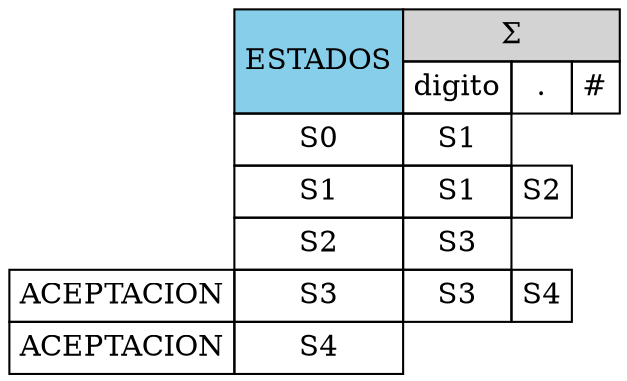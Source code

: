 digraph html { 
abc [shape=none, margin=0, label=< 
<TABLE BORDER="0" CELLBORDER="1" CELLSPACING="0" CELLPADDING="4">
<TR>
<TD BORDER="0"></TD>
<TD COLSPAN = "1" ROWSPAN = "2" BGCOLOR="skyblue">ESTADOS</TD>
<TD COLSPAN="1000" BGCOLOR="lightgrey">Σ</TD>
</TR>
<TR>
<TD BORDER="0"></TD>
<TD>digito</TD>
<TD>.</TD>
<TD>#</TD>
</TR>
<TR>
<TD BORDER = "0"></TD>
<TD>S0</TD>
<TD>S1</TD>
</TR>
<TR>
<TD BORDER = "0"></TD>
<TD>S1</TD>
<TD>S1</TD>
<TD>S2</TD>
</TR>
<TR>
<TD BORDER = "0"></TD>
<TD>S2</TD>
<TD>S3</TD>
</TR>
<TR>
<TD>ACEPTACION</TD>
<TD>S3</TD>
<TD>S3</TD>
<TD>S4</TD>
</TR>
<TR>
<TD>ACEPTACION</TD>
<TD>S4</TD>
</TR>
    </TABLE>>];
}
